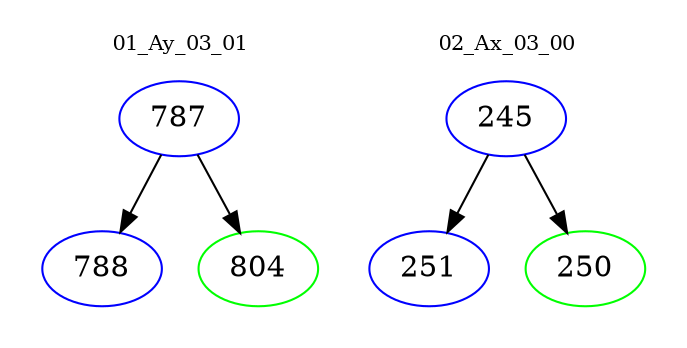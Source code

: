 digraph{
subgraph cluster_0 {
color = white
label = "01_Ay_03_01";
fontsize=10;
T0_787 [label="787", color="blue"]
T0_787 -> T0_788 [color="black"]
T0_788 [label="788", color="blue"]
T0_787 -> T0_804 [color="black"]
T0_804 [label="804", color="green"]
}
subgraph cluster_1 {
color = white
label = "02_Ax_03_00";
fontsize=10;
T1_245 [label="245", color="blue"]
T1_245 -> T1_251 [color="black"]
T1_251 [label="251", color="blue"]
T1_245 -> T1_250 [color="black"]
T1_250 [label="250", color="green"]
}
}
